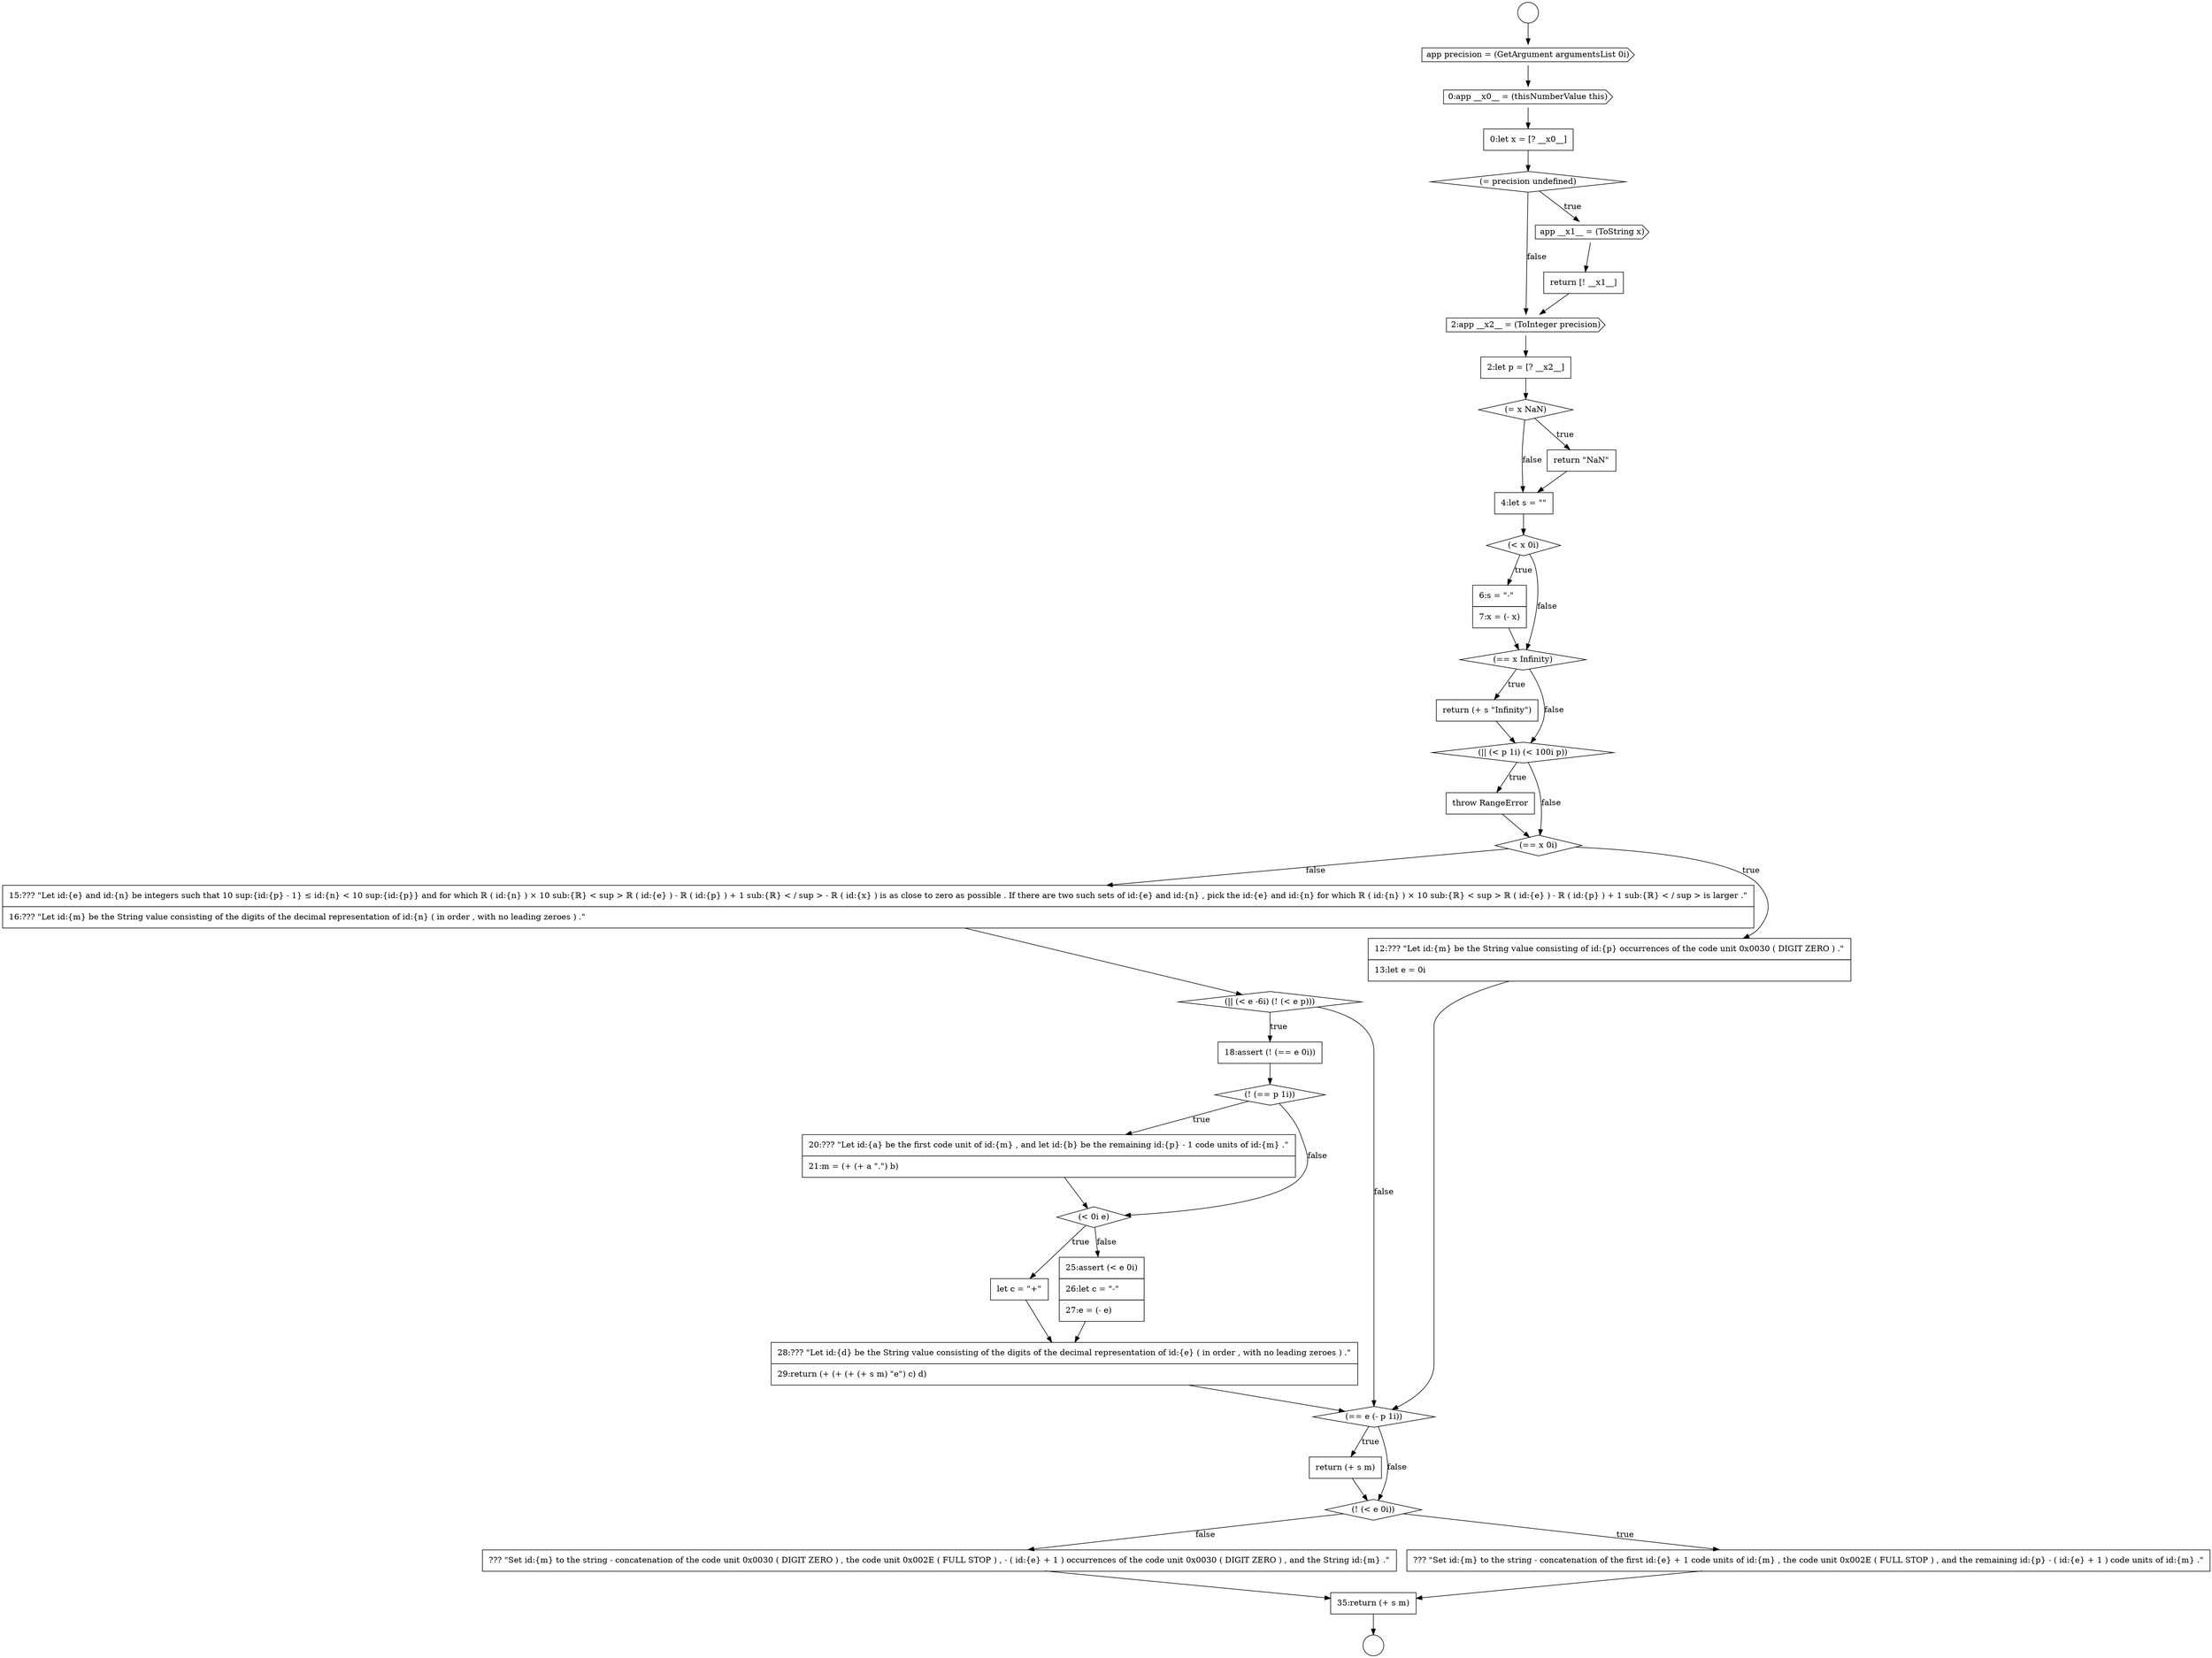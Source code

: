 digraph {
  node12686 [shape=none, margin=0, label=<<font color="black">
    <table border="0" cellborder="1" cellspacing="0" cellpadding="10">
      <tr><td align="left">15:??? &quot;Let id:{e} and id:{n} be integers such that 10 sup:{id:{p} - 1} &le; id:{n} &lt; 10 sup:{id:{p}} and for which ℝ ( id:{n} ) &times; 10 sub:{ℝ} &lt; sup &gt; ℝ ( id:{e} ) - ℝ ( id:{p} ) + 1 sub:{ℝ} &lt; / sup &gt; - ℝ ( id:{x} ) is as close to zero as possible . If there are two such sets of id:{e} and id:{n} , pick the id:{e} and id:{n} for which ℝ ( id:{n} ) &times; 10 sub:{ℝ} &lt; sup &gt; ℝ ( id:{e} ) - ℝ ( id:{p} ) + 1 sub:{ℝ} &lt; / sup &gt; is larger .&quot;</td></tr>
      <tr><td align="left">16:??? &quot;Let id:{m} be the String value consisting of the digits of the decimal representation of id:{n} ( in order , with no leading zeroes ) .&quot;</td></tr>
    </table>
  </font>> color="black" fillcolor="white" style=filled]
  node12673 [shape=cds, label=<<font color="black">2:app __x2__ = (ToInteger precision)</font>> color="black" fillcolor="white" style=filled]
  node12692 [shape=none, margin=0, label=<<font color="black">
    <table border="0" cellborder="1" cellspacing="0" cellpadding="10">
      <tr><td align="left">let c = &quot;+&quot;</td></tr>
    </table>
  </font>> color="black" fillcolor="white" style=filled]
  node12667 [shape=cds, label=<<font color="black">app precision = (GetArgument argumentsList 0i)</font>> color="black" fillcolor="white" style=filled]
  node12696 [shape=none, margin=0, label=<<font color="black">
    <table border="0" cellborder="1" cellspacing="0" cellpadding="10">
      <tr><td align="left">return (+ s m)</td></tr>
    </table>
  </font>> color="black" fillcolor="white" style=filled]
  node12671 [shape=cds, label=<<font color="black">app __x1__ = (ToString x)</font>> color="black" fillcolor="white" style=filled]
  node12677 [shape=none, margin=0, label=<<font color="black">
    <table border="0" cellborder="1" cellspacing="0" cellpadding="10">
      <tr><td align="left">4:let s = &quot;&quot;</td></tr>
    </table>
  </font>> color="black" fillcolor="white" style=filled]
  node12683 [shape=none, margin=0, label=<<font color="black">
    <table border="0" cellborder="1" cellspacing="0" cellpadding="10">
      <tr><td align="left">throw RangeError</td></tr>
    </table>
  </font>> color="black" fillcolor="white" style=filled]
  node12688 [shape=none, margin=0, label=<<font color="black">
    <table border="0" cellborder="1" cellspacing="0" cellpadding="10">
      <tr><td align="left">18:assert (! (== e 0i))</td></tr>
    </table>
  </font>> color="black" fillcolor="white" style=filled]
  node12695 [shape=diamond, label=<<font color="black">(== e (- p 1i))</font>> color="black" fillcolor="white" style=filled]
  node12684 [shape=diamond, label=<<font color="black">(== x 0i)</font>> color="black" fillcolor="white" style=filled]
  node12665 [shape=circle label=" " color="black" fillcolor="white" style=filled]
  node12690 [shape=none, margin=0, label=<<font color="black">
    <table border="0" cellborder="1" cellspacing="0" cellpadding="10">
      <tr><td align="left">20:??? &quot;Let id:{a} be the first code unit of id:{m} , and let id:{b} be the remaining id:{p} - 1 code units of id:{m} .&quot;</td></tr>
      <tr><td align="left">21:m = (+ (+ a &quot;.&quot;) b)</td></tr>
    </table>
  </font>> color="black" fillcolor="white" style=filled]
  node12675 [shape=diamond, label=<<font color="black">(= x NaN)</font>> color="black" fillcolor="white" style=filled]
  node12681 [shape=none, margin=0, label=<<font color="black">
    <table border="0" cellborder="1" cellspacing="0" cellpadding="10">
      <tr><td align="left">return (+ s &quot;Infinity&quot;)</td></tr>
    </table>
  </font>> color="black" fillcolor="white" style=filled]
  node12679 [shape=none, margin=0, label=<<font color="black">
    <table border="0" cellborder="1" cellspacing="0" cellpadding="10">
      <tr><td align="left">6:s = &quot;-&quot;</td></tr>
      <tr><td align="left">7:x = (- x)</td></tr>
    </table>
  </font>> color="black" fillcolor="white" style=filled]
  node12669 [shape=none, margin=0, label=<<font color="black">
    <table border="0" cellborder="1" cellspacing="0" cellpadding="10">
      <tr><td align="left">0:let x = [? __x0__]</td></tr>
    </table>
  </font>> color="black" fillcolor="white" style=filled]
  node12694 [shape=none, margin=0, label=<<font color="black">
    <table border="0" cellborder="1" cellspacing="0" cellpadding="10">
      <tr><td align="left">28:??? &quot;Let id:{d} be the String value consisting of the digits of the decimal representation of id:{e} ( in order , with no leading zeroes ) .&quot;</td></tr>
      <tr><td align="left">29:return (+ (+ (+ (+ s m) &quot;e&quot;) c) d)</td></tr>
    </table>
  </font>> color="black" fillcolor="white" style=filled]
  node12699 [shape=none, margin=0, label=<<font color="black">
    <table border="0" cellborder="1" cellspacing="0" cellpadding="10">
      <tr><td align="left">??? &quot;Set id:{m} to the string - concatenation of the code unit 0x0030 ( DIGIT ZERO ) , the code unit 0x002E ( FULL STOP ) , - ( id:{e} + 1 ) occurrences of the code unit 0x0030 ( DIGIT ZERO ) , and the String id:{m} .&quot;</td></tr>
    </table>
  </font>> color="black" fillcolor="white" style=filled]
  node12689 [shape=diamond, label=<<font color="black">(! (== p 1i))</font>> color="black" fillcolor="white" style=filled]
  node12674 [shape=none, margin=0, label=<<font color="black">
    <table border="0" cellborder="1" cellspacing="0" cellpadding="10">
      <tr><td align="left">2:let p = [? __x2__]</td></tr>
    </table>
  </font>> color="black" fillcolor="white" style=filled]
  node12666 [shape=circle label=" " color="black" fillcolor="white" style=filled]
  node12693 [shape=none, margin=0, label=<<font color="black">
    <table border="0" cellborder="1" cellspacing="0" cellpadding="10">
      <tr><td align="left">25:assert (&lt; e 0i)</td></tr>
      <tr><td align="left">26:let c = &quot;-&quot;</td></tr>
      <tr><td align="left">27:e = (- e)</td></tr>
    </table>
  </font>> color="black" fillcolor="white" style=filled]
  node12682 [shape=diamond, label=<<font color="black">(|| (&lt; p 1i) (&lt; 100i p))</font>> color="black" fillcolor="white" style=filled]
  node12678 [shape=diamond, label=<<font color="black">(&lt; x 0i)</font>> color="black" fillcolor="white" style=filled]
  node12670 [shape=diamond, label=<<font color="black">(= precision undefined)</font>> color="black" fillcolor="white" style=filled]
  node12700 [shape=none, margin=0, label=<<font color="black">
    <table border="0" cellborder="1" cellspacing="0" cellpadding="10">
      <tr><td align="left">35:return (+ s m)</td></tr>
    </table>
  </font>> color="black" fillcolor="white" style=filled]
  node12687 [shape=diamond, label=<<font color="black">(|| (&lt; e -6i) (! (&lt; e p)))</font>> color="black" fillcolor="white" style=filled]
  node12676 [shape=none, margin=0, label=<<font color="black">
    <table border="0" cellborder="1" cellspacing="0" cellpadding="10">
      <tr><td align="left">return &quot;NaN&quot;</td></tr>
    </table>
  </font>> color="black" fillcolor="white" style=filled]
  node12668 [shape=cds, label=<<font color="black">0:app __x0__ = (thisNumberValue this)</font>> color="black" fillcolor="white" style=filled]
  node12697 [shape=diamond, label=<<font color="black">(! (&lt; e 0i))</font>> color="black" fillcolor="white" style=filled]
  node12691 [shape=diamond, label=<<font color="black">(&lt; 0i e)</font>> color="black" fillcolor="white" style=filled]
  node12680 [shape=diamond, label=<<font color="black">(== x Infinity)</font>> color="black" fillcolor="white" style=filled]
  node12672 [shape=none, margin=0, label=<<font color="black">
    <table border="0" cellborder="1" cellspacing="0" cellpadding="10">
      <tr><td align="left">return [! __x1__]</td></tr>
    </table>
  </font>> color="black" fillcolor="white" style=filled]
  node12698 [shape=none, margin=0, label=<<font color="black">
    <table border="0" cellborder="1" cellspacing="0" cellpadding="10">
      <tr><td align="left">??? &quot;Set id:{m} to the string - concatenation of the first id:{e} + 1 code units of id:{m} , the code unit 0x002E ( FULL STOP ) , and the remaining id:{p} - ( id:{e} + 1 ) code units of id:{m} .&quot;</td></tr>
    </table>
  </font>> color="black" fillcolor="white" style=filled]
  node12685 [shape=none, margin=0, label=<<font color="black">
    <table border="0" cellborder="1" cellspacing="0" cellpadding="10">
      <tr><td align="left">12:??? &quot;Let id:{m} be the String value consisting of id:{p} occurrences of the code unit 0x0030 ( DIGIT ZERO ) .&quot;</td></tr>
      <tr><td align="left">13:let e = 0i</td></tr>
    </table>
  </font>> color="black" fillcolor="white" style=filled]
  node12690 -> node12691 [ color="black"]
  node12683 -> node12684 [ color="black"]
  node12673 -> node12674 [ color="black"]
  node12669 -> node12670 [ color="black"]
  node12677 -> node12678 [ color="black"]
  node12691 -> node12692 [label=<<font color="black">true</font>> color="black"]
  node12691 -> node12693 [label=<<font color="black">false</font>> color="black"]
  node12684 -> node12685 [label=<<font color="black">true</font>> color="black"]
  node12684 -> node12686 [label=<<font color="black">false</font>> color="black"]
  node12698 -> node12700 [ color="black"]
  node12668 -> node12669 [ color="black"]
  node12694 -> node12695 [ color="black"]
  node12700 -> node12666 [ color="black"]
  node12670 -> node12671 [label=<<font color="black">true</font>> color="black"]
  node12670 -> node12673 [label=<<font color="black">false</font>> color="black"]
  node12687 -> node12688 [label=<<font color="black">true</font>> color="black"]
  node12687 -> node12695 [label=<<font color="black">false</font>> color="black"]
  node12674 -> node12675 [ color="black"]
  node12699 -> node12700 [ color="black"]
  node12682 -> node12683 [label=<<font color="black">true</font>> color="black"]
  node12682 -> node12684 [label=<<font color="black">false</font>> color="black"]
  node12679 -> node12680 [ color="black"]
  node12665 -> node12667 [ color="black"]
  node12671 -> node12672 [ color="black"]
  node12697 -> node12698 [label=<<font color="black">true</font>> color="black"]
  node12697 -> node12699 [label=<<font color="black">false</font>> color="black"]
  node12675 -> node12676 [label=<<font color="black">true</font>> color="black"]
  node12675 -> node12677 [label=<<font color="black">false</font>> color="black"]
  node12676 -> node12677 [ color="black"]
  node12696 -> node12697 [ color="black"]
  node12678 -> node12679 [label=<<font color="black">true</font>> color="black"]
  node12678 -> node12680 [label=<<font color="black">false</font>> color="black"]
  node12693 -> node12694 [ color="black"]
  node12672 -> node12673 [ color="black"]
  node12689 -> node12690 [label=<<font color="black">true</font>> color="black"]
  node12689 -> node12691 [label=<<font color="black">false</font>> color="black"]
  node12667 -> node12668 [ color="black"]
  node12692 -> node12694 [ color="black"]
  node12680 -> node12681 [label=<<font color="black">true</font>> color="black"]
  node12680 -> node12682 [label=<<font color="black">false</font>> color="black"]
  node12681 -> node12682 [ color="black"]
  node12685 -> node12695 [ color="black"]
  node12686 -> node12687 [ color="black"]
  node12688 -> node12689 [ color="black"]
  node12695 -> node12696 [label=<<font color="black">true</font>> color="black"]
  node12695 -> node12697 [label=<<font color="black">false</font>> color="black"]
}
